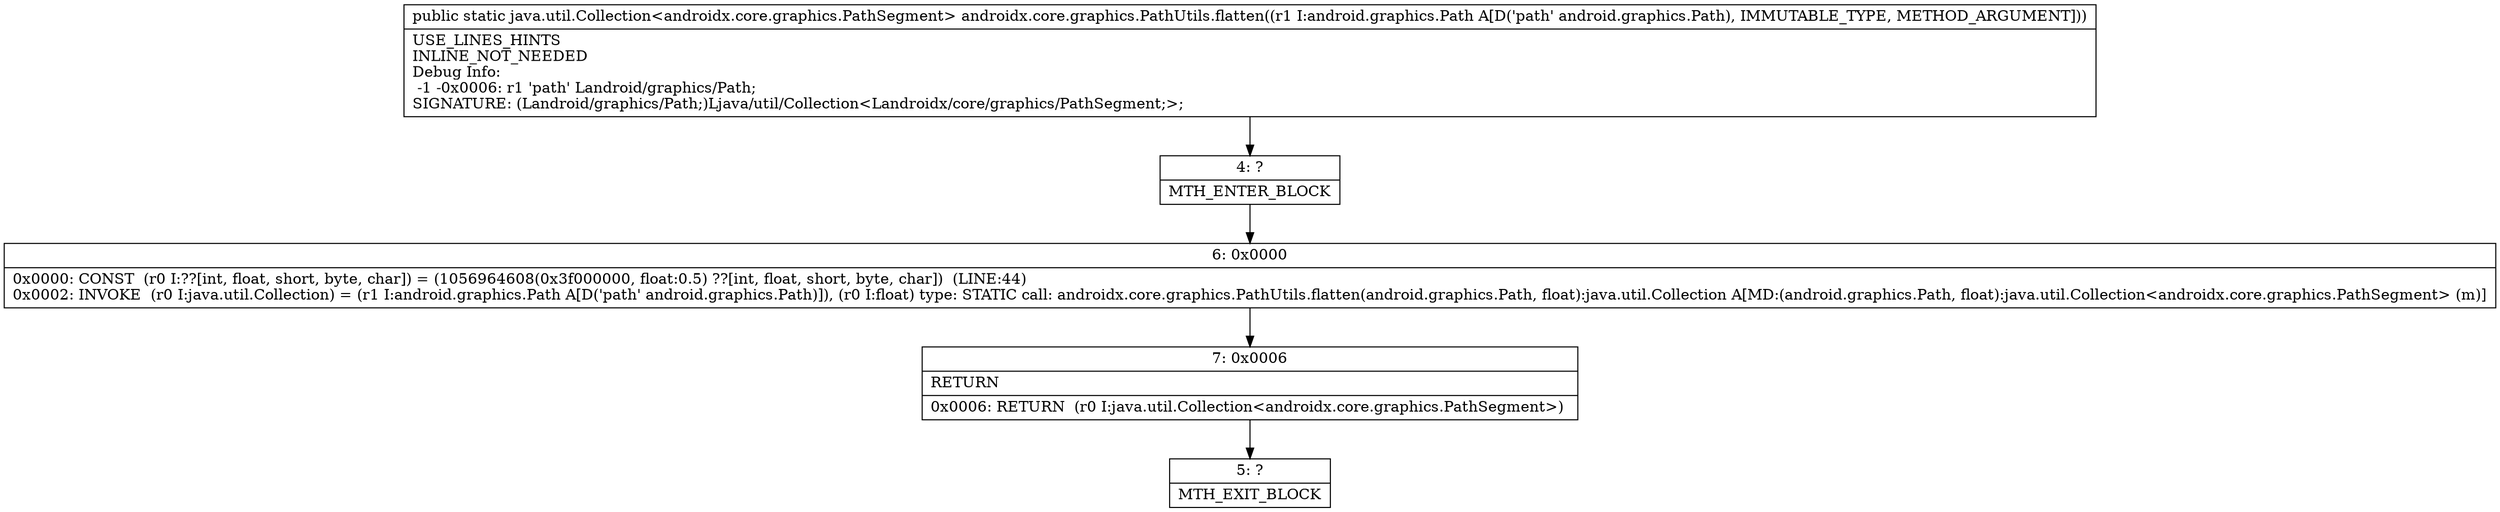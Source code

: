 digraph "CFG forandroidx.core.graphics.PathUtils.flatten(Landroid\/graphics\/Path;)Ljava\/util\/Collection;" {
Node_4 [shape=record,label="{4\:\ ?|MTH_ENTER_BLOCK\l}"];
Node_6 [shape=record,label="{6\:\ 0x0000|0x0000: CONST  (r0 I:??[int, float, short, byte, char]) = (1056964608(0x3f000000, float:0.5) ??[int, float, short, byte, char])  (LINE:44)\l0x0002: INVOKE  (r0 I:java.util.Collection) = (r1 I:android.graphics.Path A[D('path' android.graphics.Path)]), (r0 I:float) type: STATIC call: androidx.core.graphics.PathUtils.flatten(android.graphics.Path, float):java.util.Collection A[MD:(android.graphics.Path, float):java.util.Collection\<androidx.core.graphics.PathSegment\> (m)]\l}"];
Node_7 [shape=record,label="{7\:\ 0x0006|RETURN\l|0x0006: RETURN  (r0 I:java.util.Collection\<androidx.core.graphics.PathSegment\>) \l}"];
Node_5 [shape=record,label="{5\:\ ?|MTH_EXIT_BLOCK\l}"];
MethodNode[shape=record,label="{public static java.util.Collection\<androidx.core.graphics.PathSegment\> androidx.core.graphics.PathUtils.flatten((r1 I:android.graphics.Path A[D('path' android.graphics.Path), IMMUTABLE_TYPE, METHOD_ARGUMENT]))  | USE_LINES_HINTS\lINLINE_NOT_NEEDED\lDebug Info:\l  \-1 \-0x0006: r1 'path' Landroid\/graphics\/Path;\lSIGNATURE: (Landroid\/graphics\/Path;)Ljava\/util\/Collection\<Landroidx\/core\/graphics\/PathSegment;\>;\l}"];
MethodNode -> Node_4;Node_4 -> Node_6;
Node_6 -> Node_7;
Node_7 -> Node_5;
}

